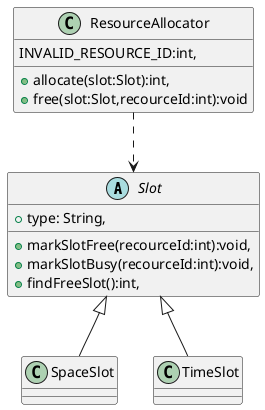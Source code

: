 @startuml

abstract class Slot {
    + type: String,
    + markSlotFree(recourceId:int):void,
    + markSlotBusy(recourceId:int):void,
    + findFreeSlot():int,
}

class SpaceSlot {}

class TimeSlot {}

class ResourceAllocator {
    INVALID_RESOURCE_ID:int,
    + allocate(slot:Slot):int,
    + free(slot:Slot,recourceId:int):void
}

Slot <|-- SpaceSlot
Slot <|-- TimeSlot

ResourceAllocator ..> Slot

@enduml